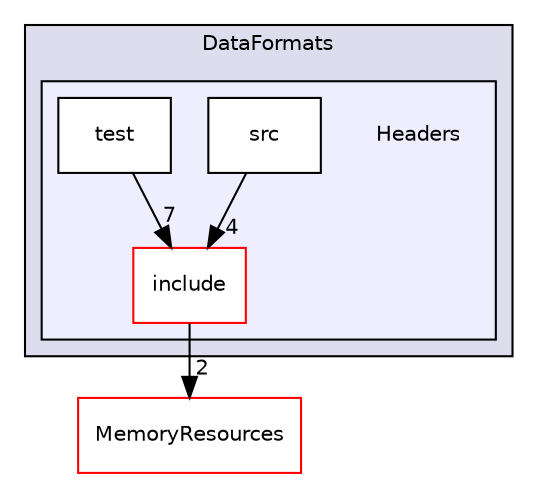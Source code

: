 digraph "/home/travis/build/AliceO2Group/AliceO2/DataFormats/Headers" {
  bgcolor=transparent;
  compound=true
  node [ fontsize="10", fontname="Helvetica"];
  edge [ labelfontsize="10", labelfontname="Helvetica"];
  subgraph clusterdir_2171f7ec022c5423887b07c69b2f5b48 {
    graph [ bgcolor="#ddddee", pencolor="black", label="DataFormats" fontname="Helvetica", fontsize="10", URL="dir_2171f7ec022c5423887b07c69b2f5b48.html"]
  subgraph clusterdir_183e7c4434404fe9096e1bd8673e1fcf {
    graph [ bgcolor="#eeeeff", pencolor="black", label="" URL="dir_183e7c4434404fe9096e1bd8673e1fcf.html"];
    dir_183e7c4434404fe9096e1bd8673e1fcf [shape=plaintext label="Headers"];
    dir_56c826af46421be4a048465dad7c2fbe [shape=box label="include" color="red" fillcolor="white" style="filled" URL="dir_56c826af46421be4a048465dad7c2fbe.html"];
    dir_a70a91d48e24ce5428ebe7c94df2f0e1 [shape=box label="src" color="black" fillcolor="white" style="filled" URL="dir_a70a91d48e24ce5428ebe7c94df2f0e1.html"];
    dir_1a2cae8f2be89b39ece97727c42d4d05 [shape=box label="test" color="black" fillcolor="white" style="filled" URL="dir_1a2cae8f2be89b39ece97727c42d4d05.html"];
  }
  }
  dir_0b530fc7dcf9a7fe279ee6facafec658 [shape=box label="MemoryResources" color="red" URL="dir_0b530fc7dcf9a7fe279ee6facafec658.html"];
  dir_a70a91d48e24ce5428ebe7c94df2f0e1->dir_56c826af46421be4a048465dad7c2fbe [headlabel="4", labeldistance=1.5 headhref="dir_000134_000060.html"];
  dir_1a2cae8f2be89b39ece97727c42d4d05->dir_56c826af46421be4a048465dad7c2fbe [headlabel="7", labeldistance=1.5 headhref="dir_000064_000060.html"];
  dir_56c826af46421be4a048465dad7c2fbe->dir_0b530fc7dcf9a7fe279ee6facafec658 [headlabel="2", labeldistance=1.5 headhref="dir_000060_000139.html"];
}
